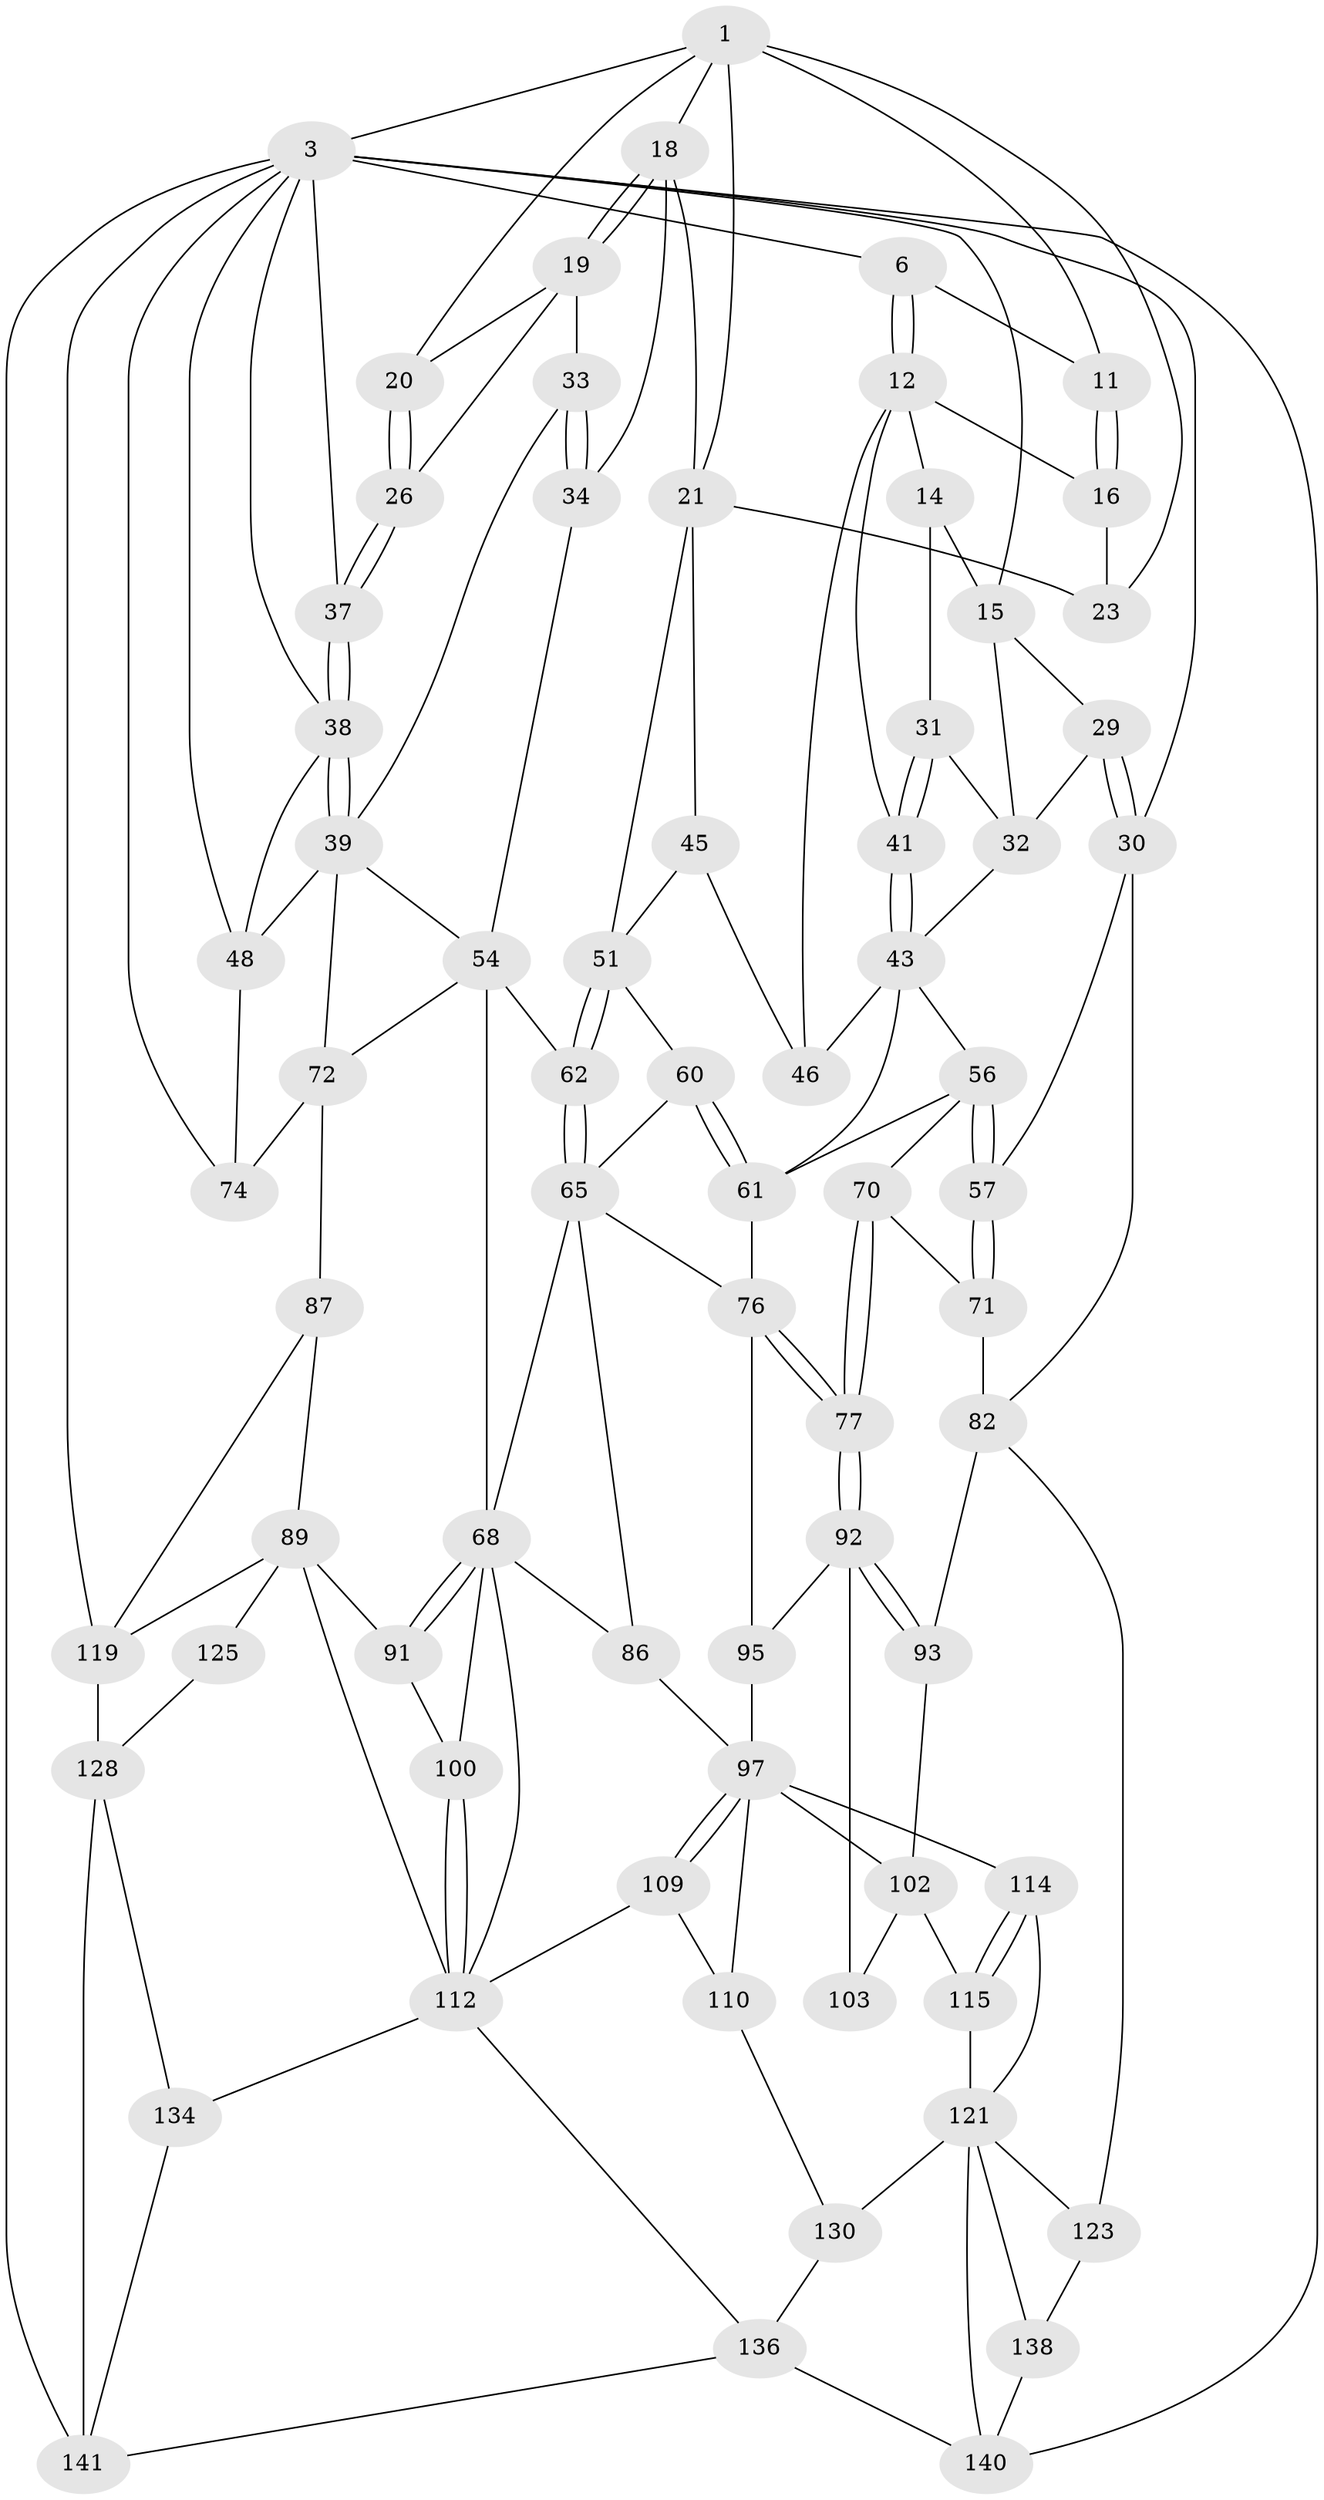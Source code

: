 // original degree distribution, {3: 0.013986013986013986, 5: 0.5314685314685315, 6: 0.21678321678321677, 4: 0.23776223776223776}
// Generated by graph-tools (version 1.1) at 2025/21/03/04/25 18:21:24]
// undirected, 71 vertices, 158 edges
graph export_dot {
graph [start="1"]
  node [color=gray90,style=filled];
  1 [pos="+0.47931274415851555+0",super="+2+8"];
  3 [pos="+1+0",super="+116+4+35"];
  6 [pos="+0.2946375626883416+0",super="+7"];
  11 [pos="+0.39092976187639533+0.14065735354503034"];
  12 [pos="+0.27934436104855614+0.15682411713143443",super="+13+17"];
  14 [pos="+0.12338037147900952+0.10806158438013215"];
  15 [pos="+0.11706988466802207+0.1030606053528063",super="+28"];
  16 [pos="+0.3620163302095638+0.18147729602484564"];
  18 [pos="+0.6364887933950495+0.10852947469791023",super="+24"];
  19 [pos="+0.7264454252269418+0.08544184036087364",super="+27"];
  20 [pos="+0.8883068474669013+0"];
  21 [pos="+0.5150550653295808+0.23886809475759294",super="+25+22"];
  23 [pos="+0.4483089338193272+0.19153507110911408"];
  26 [pos="+0.8621228868244515+0.1438271953333473"];
  29 [pos="+0+0.17117098736171324"];
  30 [pos="+0+0.1598656565705189",super="+59"];
  31 [pos="+0.13684761021571784+0.20074392104309233"];
  32 [pos="+0.06939417487679439+0.20327249418908644",super="+42"];
  33 [pos="+0.7454699024671274+0.2490473209296903"];
  34 [pos="+0.6559059553695641+0.27367122964475704"];
  37 [pos="+0.8624601003926174+0.147097950559854"];
  38 [pos="+0.8181076864153177+0.21944151075556934",super="+40"];
  39 [pos="+0.7783529446215318+0.2529506918842348",super="+49"];
  41 [pos="+0.181363893471602+0.21996111137385077"];
  43 [pos="+0.16940260648553115+0.261278323780648",super="+47+44"];
  45 [pos="+0.4461335966654133+0.30203115297946354"];
  46 [pos="+0.3238586544310639+0.2246067766314997"];
  48 [pos="+0.9888572070669598+0.35044920323494433",super="+50"];
  51 [pos="+0.5002583994867428+0.3729818186354592",super="+52"];
  54 [pos="+0.6638155480768806+0.3275463760442699",super="+67+55"];
  56 [pos="+0.09682696993900036+0.333203566473622",super="+64"];
  57 [pos="+0.036307269429713004+0.3660419538046154",super="+58"];
  60 [pos="+0.35850230813420425+0.39617961566253557"];
  61 [pos="+0.2840693698259684+0.3505941543163047",super="+63"];
  62 [pos="+0.5213916872477996+0.4280605604863264"];
  65 [pos="+0.5139311773442949+0.4547370861506667",super="+66"];
  68 [pos="+0.6339857517589319+0.4976673843781281",super="+69"];
  70 [pos="+0.14969828876523605+0.47173407360517"];
  71 [pos="+0.10438855545889035+0.4684779717420989",super="+80"];
  72 [pos="+0.7854321096378637+0.398552222873676",super="+73+75"];
  74 [pos="+1+0.5062486025334604"];
  76 [pos="+0.2495591134022313+0.4286651806342624",super="+79"];
  77 [pos="+0.1802875583215935+0.5071263981271518"];
  82 [pos="+0+0.6933396968807052",super="+83+94"];
  86 [pos="+0.3863585270671218+0.5260908280350818"];
  87 [pos="+0.8535031374483973+0.5694255898744018",super="+88"];
  89 [pos="+0.73663836058879+0.6446345256565328",super="+124+90"];
  91 [pos="+0.673994518249623+0.6208796092659389"];
  92 [pos="+0.18587905325641188+0.5244382113189169",super="+96"];
  93 [pos="+0.08390538037393508+0.6357007437603002"];
  95 [pos="+0.2816984930092643+0.5194803462433131"];
  97 [pos="+0.33084084450743423+0.5745187635542055",super="+98"];
  100 [pos="+0.6217194619508308+0.6088945594037299"];
  102 [pos="+0.26392965838837057+0.587979346777167",super="+104"];
  103 [pos="+0.2107392962273784+0.5418005103959747"];
  109 [pos="+0.41865507105836164+0.7416309864330294"];
  110 [pos="+0.4047830324142693+0.7456100889724618"];
  112 [pos="+0.46426453932867057+0.6585069242222145",super="+113"];
  114 [pos="+0.315420796264304+0.7772766921829587"];
  115 [pos="+0.17144479611206012+0.7121149549650899"];
  119 [pos="+0.9069122213618694+0.8260941847725607",super="+120"];
  121 [pos="+0.1635527814691898+0.7665602243864866",super="+127+122"];
  123 [pos="+0.032908191817497046+0.8238376284584699"];
  125 [pos="+0.6854319917614977+0.7735781747577908"];
  128 [pos="+0.7348765116429574+0.9045677514637198",super="+129+133"];
  130 [pos="+0.23614030818632728+0.8668270969168854",super="+132"];
  134 [pos="+0.5539485766671641+0.886575628643908"];
  136 [pos="+0.33683886159951554+1",super="+139"];
  138 [pos="+0.06887566000319481+0.9160661283413335"];
  140 [pos="+0.2005214735902822+1",super="+142"];
  141 [pos="+0.8400418245934642+1",super="+143"];
  1 -- 3;
  1 -- 20;
  1 -- 18;
  1 -- 21;
  1 -- 23;
  1 -- 11;
  3 -- 74;
  3 -- 141 [weight=2];
  3 -- 119;
  3 -- 6;
  3 -- 140;
  3 -- 30 [weight=2];
  3 -- 15;
  3 -- 48;
  3 -- 37;
  3 -- 38;
  6 -- 12;
  6 -- 12;
  6 -- 11;
  11 -- 16;
  11 -- 16;
  12 -- 41;
  12 -- 14;
  12 -- 16;
  12 -- 46;
  14 -- 15;
  14 -- 31;
  15 -- 32;
  15 -- 29;
  16 -- 23;
  18 -- 19;
  18 -- 19;
  18 -- 34;
  18 -- 21;
  19 -- 20;
  19 -- 33;
  19 -- 26;
  20 -- 26;
  20 -- 26;
  21 -- 51;
  21 -- 45;
  21 -- 23;
  26 -- 37;
  26 -- 37;
  29 -- 30;
  29 -- 30;
  29 -- 32;
  30 -- 57;
  30 -- 82;
  31 -- 32;
  31 -- 41;
  31 -- 41;
  32 -- 43;
  33 -- 34;
  33 -- 34;
  33 -- 39;
  34 -- 54;
  37 -- 38;
  37 -- 38;
  38 -- 39;
  38 -- 39;
  38 -- 48;
  39 -- 48;
  39 -- 72;
  39 -- 54;
  41 -- 43;
  41 -- 43;
  43 -- 61;
  43 -- 46;
  43 -- 56;
  45 -- 46;
  45 -- 51;
  48 -- 74;
  51 -- 62;
  51 -- 62;
  51 -- 60;
  54 -- 72;
  54 -- 68;
  54 -- 62;
  56 -- 57;
  56 -- 57;
  56 -- 70;
  56 -- 61;
  57 -- 71 [weight=2];
  57 -- 71;
  60 -- 61;
  60 -- 61;
  60 -- 65;
  61 -- 76;
  62 -- 65;
  62 -- 65;
  65 -- 68;
  65 -- 86;
  65 -- 76;
  68 -- 91;
  68 -- 91;
  68 -- 112;
  68 -- 100;
  68 -- 86;
  70 -- 71;
  70 -- 77;
  70 -- 77;
  71 -- 82 [weight=2];
  72 -- 87 [weight=2];
  72 -- 74;
  76 -- 77;
  76 -- 77;
  76 -- 95;
  77 -- 92;
  77 -- 92;
  82 -- 123;
  82 -- 93;
  86 -- 97;
  87 -- 89;
  87 -- 119;
  89 -- 125 [weight=2];
  89 -- 112;
  89 -- 91;
  89 -- 119;
  91 -- 100;
  92 -- 93;
  92 -- 93;
  92 -- 103;
  92 -- 95;
  93 -- 102;
  95 -- 97;
  97 -- 109;
  97 -- 109;
  97 -- 114;
  97 -- 102 [weight=2];
  97 -- 110;
  100 -- 112;
  100 -- 112;
  102 -- 103 [weight=2];
  102 -- 115;
  109 -- 110;
  109 -- 112;
  110 -- 130;
  112 -- 134;
  112 -- 136;
  114 -- 115;
  114 -- 115;
  114 -- 121;
  115 -- 121;
  119 -- 128 [weight=2];
  121 -- 130 [weight=2];
  121 -- 138;
  121 -- 123;
  121 -- 140;
  123 -- 138;
  125 -- 128;
  128 -- 134;
  128 -- 141;
  130 -- 136;
  134 -- 141;
  136 -- 140;
  136 -- 141;
  138 -- 140;
}
